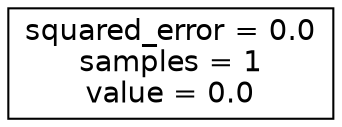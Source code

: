 digraph Tree {
node [shape=box, fontname="helvetica"] ;
edge [fontname="helvetica"] ;
0 [label="squared_error = 0.0\nsamples = 1\nvalue = 0.0"] ;
}